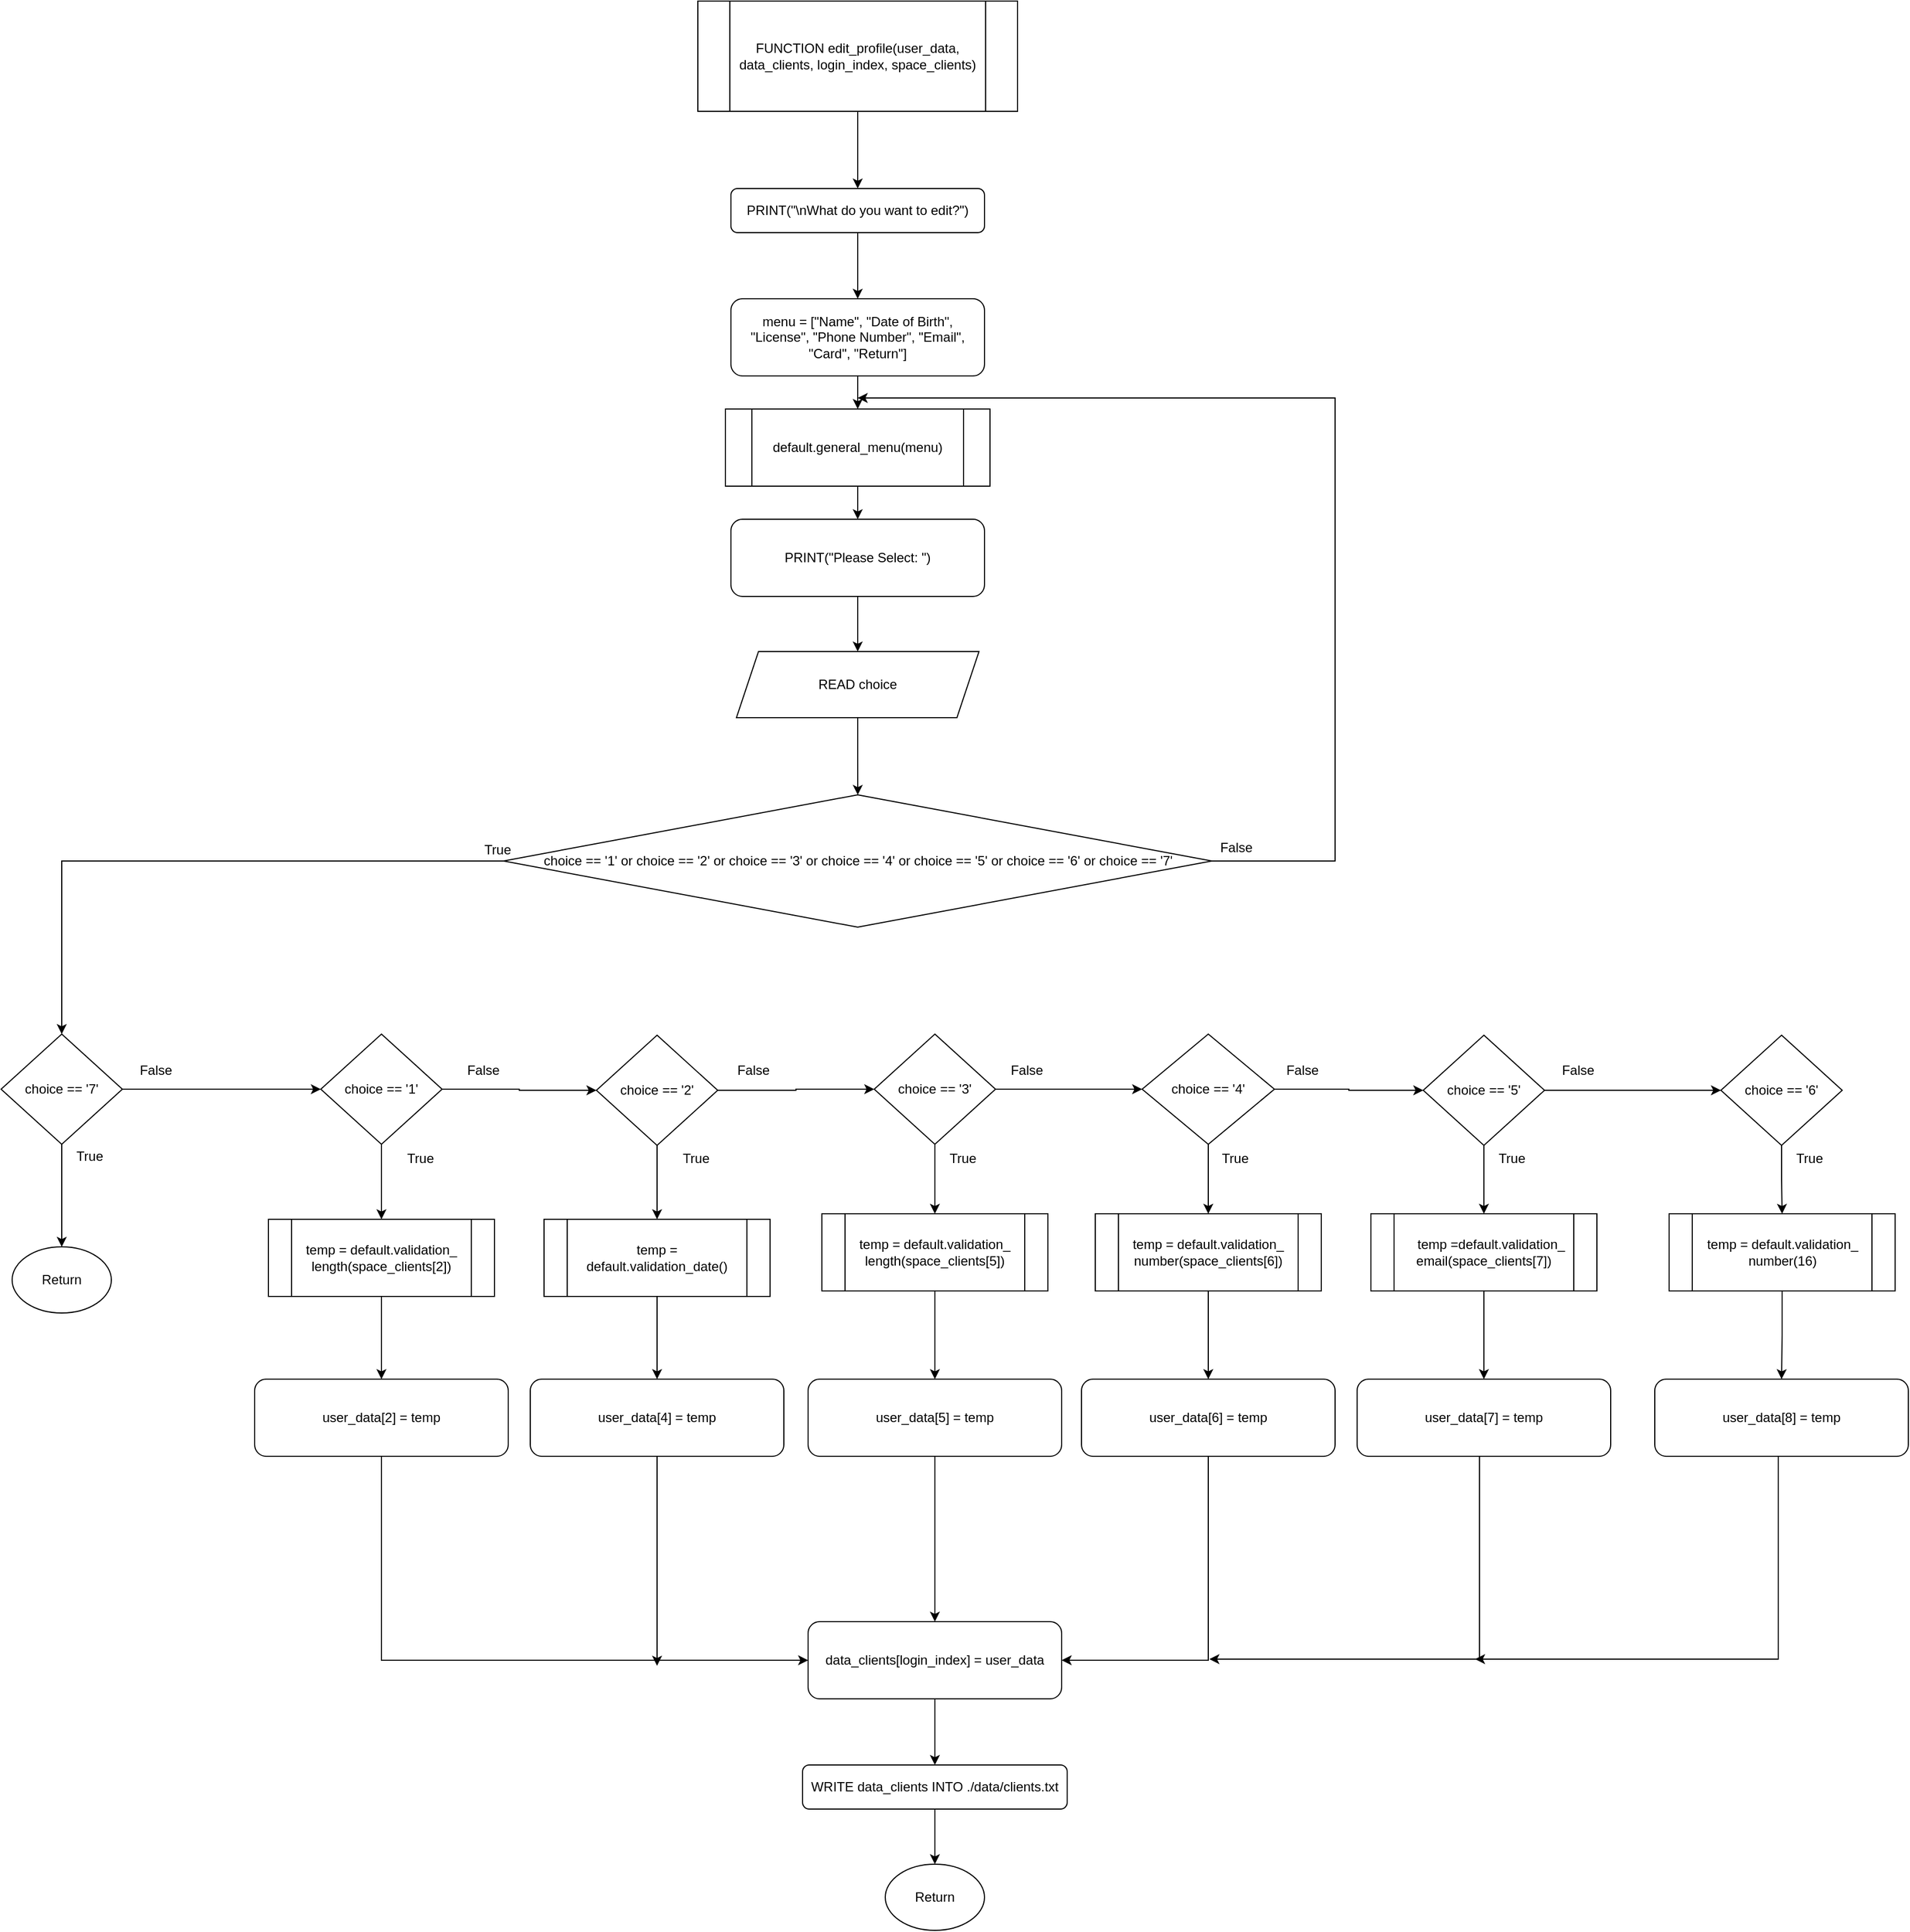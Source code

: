 <mxfile version="14.7.5" type="github">
  <diagram id="TwJyZS0UdDZ317z3oDOd" name="Page-1">
    <mxGraphModel dx="1241" dy="745" grid="1" gridSize="10" guides="1" tooltips="1" connect="1" arrows="1" fold="1" page="1" pageScale="1" pageWidth="3300" pageHeight="4681" math="0" shadow="0">
      <root>
        <mxCell id="0" />
        <mxCell id="1" parent="0" />
        <mxCell id="uh6kLg1DYmgG9Bng2NuF-34" value="" style="edgeStyle=orthogonalEdgeStyle;rounded=0;orthogonalLoop=1;jettySize=auto;html=1;" parent="1" source="uh6kLg1DYmgG9Bng2NuF-2" target="uh6kLg1DYmgG9Bng2NuF-3" edge="1">
          <mxGeometry relative="1" as="geometry" />
        </mxCell>
        <mxCell id="uh6kLg1DYmgG9Bng2NuF-2" value="PRINT(&quot;\nWhat do you want to edit?&quot;)" style="rounded=1;whiteSpace=wrap;html=1;" parent="1" vertex="1">
          <mxGeometry x="752" y="260" width="230" height="40" as="geometry" />
        </mxCell>
        <mxCell id="XQiUN0Tv-dYHFXYdUXso-23" value="" style="edgeStyle=orthogonalEdgeStyle;rounded=0;orthogonalLoop=1;jettySize=auto;html=1;endFill=1;" edge="1" parent="1" source="uh6kLg1DYmgG9Bng2NuF-3" target="XQiUN0Tv-dYHFXYdUXso-22">
          <mxGeometry relative="1" as="geometry" />
        </mxCell>
        <mxCell id="uh6kLg1DYmgG9Bng2NuF-3" value="menu = [&quot;Name&quot;, &quot;Date of Birth&quot;, &quot;License&quot;, &quot;Phone Number&quot;, &quot;Email&quot;, &quot;Card&quot;, &quot;Return&quot;]" style="rounded=1;whiteSpace=wrap;html=1;" parent="1" vertex="1">
          <mxGeometry x="752" y="360" width="230" height="70" as="geometry" />
        </mxCell>
        <mxCell id="uh6kLg1DYmgG9Bng2NuF-41" style="edgeStyle=orthogonalEdgeStyle;rounded=0;orthogonalLoop=1;jettySize=auto;html=1;exitX=0;exitY=0.5;exitDx=0;exitDy=0;entryX=0.5;entryY=0;entryDx=0;entryDy=0;" parent="1" source="uh6kLg1DYmgG9Bng2NuF-5" target="uh6kLg1DYmgG9Bng2NuF-12" edge="1">
          <mxGeometry relative="1" as="geometry" />
        </mxCell>
        <mxCell id="uh6kLg1DYmgG9Bng2NuF-65" style="edgeStyle=orthogonalEdgeStyle;rounded=0;orthogonalLoop=1;jettySize=auto;html=1;" parent="1" source="uh6kLg1DYmgG9Bng2NuF-5" edge="1">
          <mxGeometry relative="1" as="geometry">
            <Array as="points">
              <mxPoint x="1300" y="870" />
              <mxPoint x="1300" y="450" />
            </Array>
            <mxPoint x="867" y="450" as="targetPoint" />
          </mxGeometry>
        </mxCell>
        <mxCell id="uh6kLg1DYmgG9Bng2NuF-5" value="choice == &#39;1&#39; or choice == &#39;2&#39; or choice == &#39;3&#39; or choice == &#39;4&#39; or choice == &#39;5&#39; or choice == &#39;6&#39; or choice == &#39;7&#39;" style="rhombus;whiteSpace=wrap;html=1;" parent="1" vertex="1">
          <mxGeometry x="545.75" y="810" width="642.5" height="120" as="geometry" />
        </mxCell>
        <mxCell id="uh6kLg1DYmgG9Bng2NuF-43" value="" style="edgeStyle=orthogonalEdgeStyle;rounded=0;orthogonalLoop=1;jettySize=auto;html=1;" parent="1" source="uh6kLg1DYmgG9Bng2NuF-6" target="uh6kLg1DYmgG9Bng2NuF-7" edge="1">
          <mxGeometry relative="1" as="geometry" />
        </mxCell>
        <mxCell id="XQiUN0Tv-dYHFXYdUXso-20" value="" style="edgeStyle=orthogonalEdgeStyle;rounded=0;orthogonalLoop=1;jettySize=auto;html=1;endFill=1;" edge="1" parent="1" source="uh6kLg1DYmgG9Bng2NuF-6" target="XQiUN0Tv-dYHFXYdUXso-3">
          <mxGeometry relative="1" as="geometry" />
        </mxCell>
        <mxCell id="uh6kLg1DYmgG9Bng2NuF-6" value="choice == &#39;1&#39;" style="rhombus;whiteSpace=wrap;html=1;" parent="1" vertex="1">
          <mxGeometry x="380" y="1027" width="110" height="100" as="geometry" />
        </mxCell>
        <mxCell id="uh6kLg1DYmgG9Bng2NuF-44" value="" style="edgeStyle=orthogonalEdgeStyle;rounded=0;orthogonalLoop=1;jettySize=auto;html=1;" parent="1" source="uh6kLg1DYmgG9Bng2NuF-7" target="uh6kLg1DYmgG9Bng2NuF-8" edge="1">
          <mxGeometry relative="1" as="geometry" />
        </mxCell>
        <mxCell id="XQiUN0Tv-dYHFXYdUXso-18" value="" style="edgeStyle=orthogonalEdgeStyle;rounded=0;orthogonalLoop=1;jettySize=auto;html=1;endFill=1;" edge="1" parent="1" source="uh6kLg1DYmgG9Bng2NuF-7" target="XQiUN0Tv-dYHFXYdUXso-5">
          <mxGeometry relative="1" as="geometry" />
        </mxCell>
        <mxCell id="uh6kLg1DYmgG9Bng2NuF-7" value="choice == &#39;2&#39;" style="rhombus;whiteSpace=wrap;html=1;" parent="1" vertex="1">
          <mxGeometry x="630" y="1028" width="110" height="100" as="geometry" />
        </mxCell>
        <mxCell id="uh6kLg1DYmgG9Bng2NuF-45" value="" style="edgeStyle=orthogonalEdgeStyle;rounded=0;orthogonalLoop=1;jettySize=auto;html=1;" parent="1" source="uh6kLg1DYmgG9Bng2NuF-8" target="uh6kLg1DYmgG9Bng2NuF-9" edge="1">
          <mxGeometry relative="1" as="geometry" />
        </mxCell>
        <mxCell id="XQiUN0Tv-dYHFXYdUXso-16" value="" style="edgeStyle=orthogonalEdgeStyle;rounded=0;orthogonalLoop=1;jettySize=auto;html=1;endFill=1;" edge="1" parent="1" source="uh6kLg1DYmgG9Bng2NuF-8" target="XQiUN0Tv-dYHFXYdUXso-6">
          <mxGeometry relative="1" as="geometry" />
        </mxCell>
        <mxCell id="uh6kLg1DYmgG9Bng2NuF-8" value="choice == &#39;3&#39;" style="rhombus;whiteSpace=wrap;html=1;" parent="1" vertex="1">
          <mxGeometry x="882" y="1027" width="110" height="100" as="geometry" />
        </mxCell>
        <mxCell id="uh6kLg1DYmgG9Bng2NuF-46" style="edgeStyle=orthogonalEdgeStyle;rounded=0;orthogonalLoop=1;jettySize=auto;html=1;entryX=0;entryY=0.5;entryDx=0;entryDy=0;" parent="1" source="uh6kLg1DYmgG9Bng2NuF-9" target="uh6kLg1DYmgG9Bng2NuF-10" edge="1">
          <mxGeometry relative="1" as="geometry" />
        </mxCell>
        <mxCell id="XQiUN0Tv-dYHFXYdUXso-14" value="" style="edgeStyle=orthogonalEdgeStyle;rounded=0;orthogonalLoop=1;jettySize=auto;html=1;endFill=1;" edge="1" parent="1" source="uh6kLg1DYmgG9Bng2NuF-9" target="XQiUN0Tv-dYHFXYdUXso-7">
          <mxGeometry relative="1" as="geometry" />
        </mxCell>
        <mxCell id="uh6kLg1DYmgG9Bng2NuF-9" value="choice == &#39;4&#39;" style="rhombus;whiteSpace=wrap;html=1;" parent="1" vertex="1">
          <mxGeometry x="1125" y="1027" width="120" height="100" as="geometry" />
        </mxCell>
        <mxCell id="uh6kLg1DYmgG9Bng2NuF-47" style="edgeStyle=orthogonalEdgeStyle;rounded=0;orthogonalLoop=1;jettySize=auto;html=1;entryX=0;entryY=0.5;entryDx=0;entryDy=0;" parent="1" source="uh6kLg1DYmgG9Bng2NuF-10" target="uh6kLg1DYmgG9Bng2NuF-11" edge="1">
          <mxGeometry relative="1" as="geometry" />
        </mxCell>
        <mxCell id="XQiUN0Tv-dYHFXYdUXso-11" value="" style="edgeStyle=orthogonalEdgeStyle;rounded=0;orthogonalLoop=1;jettySize=auto;html=1;endFill=1;" edge="1" parent="1" source="uh6kLg1DYmgG9Bng2NuF-10" target="XQiUN0Tv-dYHFXYdUXso-8">
          <mxGeometry relative="1" as="geometry" />
        </mxCell>
        <mxCell id="uh6kLg1DYmgG9Bng2NuF-10" value="choice == &#39;5&#39;" style="rhombus;whiteSpace=wrap;html=1;" parent="1" vertex="1">
          <mxGeometry x="1380" y="1028" width="110" height="100" as="geometry" />
        </mxCell>
        <mxCell id="XQiUN0Tv-dYHFXYdUXso-10" value="" style="edgeStyle=orthogonalEdgeStyle;rounded=0;orthogonalLoop=1;jettySize=auto;html=1;endFill=1;" edge="1" parent="1" source="uh6kLg1DYmgG9Bng2NuF-11" target="XQiUN0Tv-dYHFXYdUXso-9">
          <mxGeometry relative="1" as="geometry" />
        </mxCell>
        <mxCell id="uh6kLg1DYmgG9Bng2NuF-11" value="choice == &#39;6&#39;" style="rhombus;whiteSpace=wrap;html=1;" parent="1" vertex="1">
          <mxGeometry x="1650" y="1028" width="110" height="100" as="geometry" />
        </mxCell>
        <mxCell id="uh6kLg1DYmgG9Bng2NuF-40" value="" style="edgeStyle=orthogonalEdgeStyle;rounded=0;orthogonalLoop=1;jettySize=auto;html=1;" parent="1" source="uh6kLg1DYmgG9Bng2NuF-12" target="uh6kLg1DYmgG9Bng2NuF-13" edge="1">
          <mxGeometry relative="1" as="geometry" />
        </mxCell>
        <mxCell id="uh6kLg1DYmgG9Bng2NuF-42" style="edgeStyle=orthogonalEdgeStyle;rounded=0;orthogonalLoop=1;jettySize=auto;html=1;exitX=1;exitY=0.5;exitDx=0;exitDy=0;entryX=0;entryY=0.5;entryDx=0;entryDy=0;" parent="1" source="uh6kLg1DYmgG9Bng2NuF-12" target="uh6kLg1DYmgG9Bng2NuF-6" edge="1">
          <mxGeometry relative="1" as="geometry" />
        </mxCell>
        <mxCell id="uh6kLg1DYmgG9Bng2NuF-12" value="choice == &#39;7&#39;" style="rhombus;whiteSpace=wrap;html=1;" parent="1" vertex="1">
          <mxGeometry x="90" y="1027" width="110" height="100" as="geometry" />
        </mxCell>
        <mxCell id="uh6kLg1DYmgG9Bng2NuF-13" value="Return" style="ellipse;whiteSpace=wrap;html=1;" parent="1" vertex="1">
          <mxGeometry x="100" y="1220" width="90" height="60" as="geometry" />
        </mxCell>
        <mxCell id="uh6kLg1DYmgG9Bng2NuF-81" style="edgeStyle=orthogonalEdgeStyle;rounded=0;orthogonalLoop=1;jettySize=auto;html=1;entryX=0;entryY=0.5;entryDx=0;entryDy=0;" parent="1" source="uh6kLg1DYmgG9Bng2NuF-20" target="uh6kLg1DYmgG9Bng2NuF-79" edge="1">
          <mxGeometry relative="1" as="geometry">
            <Array as="points">
              <mxPoint x="435" y="1595" />
            </Array>
          </mxGeometry>
        </mxCell>
        <mxCell id="uh6kLg1DYmgG9Bng2NuF-20" value="user_data[2] = temp" style="rounded=1;whiteSpace=wrap;html=1;" parent="1" vertex="1">
          <mxGeometry x="320" y="1340" width="230" height="70" as="geometry" />
        </mxCell>
        <mxCell id="uh6kLg1DYmgG9Bng2NuF-82" style="edgeStyle=orthogonalEdgeStyle;rounded=0;orthogonalLoop=1;jettySize=auto;html=1;" parent="1" source="uh6kLg1DYmgG9Bng2NuF-21" edge="1">
          <mxGeometry relative="1" as="geometry">
            <mxPoint x="685" y="1600" as="targetPoint" />
          </mxGeometry>
        </mxCell>
        <mxCell id="uh6kLg1DYmgG9Bng2NuF-21" value="user_data[4] = temp" style="rounded=1;whiteSpace=wrap;html=1;" parent="1" vertex="1">
          <mxGeometry x="570" y="1340" width="230" height="70" as="geometry" />
        </mxCell>
        <mxCell id="uh6kLg1DYmgG9Bng2NuF-83" style="edgeStyle=orthogonalEdgeStyle;rounded=0;orthogonalLoop=1;jettySize=auto;html=1;entryX=0.5;entryY=0;entryDx=0;entryDy=0;" parent="1" source="uh6kLg1DYmgG9Bng2NuF-22" target="uh6kLg1DYmgG9Bng2NuF-79" edge="1">
          <mxGeometry relative="1" as="geometry" />
        </mxCell>
        <mxCell id="uh6kLg1DYmgG9Bng2NuF-22" value="user_data[5] = temp" style="rounded=1;whiteSpace=wrap;html=1;" parent="1" vertex="1">
          <mxGeometry x="822" y="1340" width="230" height="70" as="geometry" />
        </mxCell>
        <mxCell id="uh6kLg1DYmgG9Bng2NuF-86" style="edgeStyle=orthogonalEdgeStyle;rounded=0;orthogonalLoop=1;jettySize=auto;html=1;entryX=1;entryY=0.5;entryDx=0;entryDy=0;" parent="1" source="uh6kLg1DYmgG9Bng2NuF-23" target="uh6kLg1DYmgG9Bng2NuF-79" edge="1">
          <mxGeometry relative="1" as="geometry">
            <Array as="points">
              <mxPoint x="1185" y="1595" />
            </Array>
          </mxGeometry>
        </mxCell>
        <mxCell id="uh6kLg1DYmgG9Bng2NuF-23" value="user_data[6] = temp" style="rounded=1;whiteSpace=wrap;html=1;" parent="1" vertex="1">
          <mxGeometry x="1070" y="1340" width="230" height="70" as="geometry" />
        </mxCell>
        <mxCell id="uh6kLg1DYmgG9Bng2NuF-87" style="edgeStyle=orthogonalEdgeStyle;rounded=0;orthogonalLoop=1;jettySize=auto;html=1;" parent="1" edge="1">
          <mxGeometry relative="1" as="geometry">
            <mxPoint x="1186.0" y="1594" as="targetPoint" />
            <mxPoint x="1431.0" y="1404" as="sourcePoint" />
            <Array as="points">
              <mxPoint x="1431" y="1594" />
            </Array>
          </mxGeometry>
        </mxCell>
        <mxCell id="uh6kLg1DYmgG9Bng2NuF-24" value="user_data[7] = temp" style="rounded=1;whiteSpace=wrap;html=1;" parent="1" vertex="1">
          <mxGeometry x="1320" y="1340" width="230" height="70" as="geometry" />
        </mxCell>
        <mxCell id="uh6kLg1DYmgG9Bng2NuF-88" style="edgeStyle=orthogonalEdgeStyle;rounded=0;orthogonalLoop=1;jettySize=auto;html=1;" parent="1" edge="1">
          <mxGeometry relative="1" as="geometry">
            <mxPoint x="1427.0" y="1594" as="targetPoint" />
            <mxPoint x="1702.0" y="1404" as="sourcePoint" />
            <Array as="points">
              <mxPoint x="1702" y="1594" />
            </Array>
          </mxGeometry>
        </mxCell>
        <mxCell id="uh6kLg1DYmgG9Bng2NuF-25" value="user_data[8] = temp" style="rounded=1;whiteSpace=wrap;html=1;" parent="1" vertex="1">
          <mxGeometry x="1590" y="1340" width="230" height="70" as="geometry" />
        </mxCell>
        <mxCell id="uh6kLg1DYmgG9Bng2NuF-37" value="" style="edgeStyle=orthogonalEdgeStyle;rounded=0;orthogonalLoop=1;jettySize=auto;html=1;" parent="1" source="uh6kLg1DYmgG9Bng2NuF-26" target="uh6kLg1DYmgG9Bng2NuF-29" edge="1">
          <mxGeometry relative="1" as="geometry" />
        </mxCell>
        <mxCell id="uh6kLg1DYmgG9Bng2NuF-26" value="PRINT(&quot;Please Select: &quot;)" style="rounded=1;whiteSpace=wrap;html=1;" parent="1" vertex="1">
          <mxGeometry x="752" y="560" width="230" height="70" as="geometry" />
        </mxCell>
        <mxCell id="uh6kLg1DYmgG9Bng2NuF-28" style="edgeStyle=orthogonalEdgeStyle;rounded=0;orthogonalLoop=1;jettySize=auto;html=1;exitX=0.5;exitY=1;exitDx=0;exitDy=0;" parent="1" source="uh6kLg1DYmgG9Bng2NuF-3" target="uh6kLg1DYmgG9Bng2NuF-3" edge="1">
          <mxGeometry relative="1" as="geometry" />
        </mxCell>
        <mxCell id="uh6kLg1DYmgG9Bng2NuF-38" value="" style="edgeStyle=orthogonalEdgeStyle;rounded=0;orthogonalLoop=1;jettySize=auto;html=1;" parent="1" source="uh6kLg1DYmgG9Bng2NuF-29" target="uh6kLg1DYmgG9Bng2NuF-5" edge="1">
          <mxGeometry relative="1" as="geometry" />
        </mxCell>
        <mxCell id="uh6kLg1DYmgG9Bng2NuF-29" value="READ choice" style="shape=parallelogram;perimeter=parallelogramPerimeter;whiteSpace=wrap;html=1;fixedSize=1;" parent="1" vertex="1">
          <mxGeometry x="757" y="680" width="220" height="60" as="geometry" />
        </mxCell>
        <mxCell id="uh6kLg1DYmgG9Bng2NuF-62" value="True" style="text;html=1;align=center;verticalAlign=middle;resizable=0;points=[];autosize=1;strokeColor=none;" parent="1" vertex="1">
          <mxGeometry x="150" y="1128" width="40" height="20" as="geometry" />
        </mxCell>
        <mxCell id="uh6kLg1DYmgG9Bng2NuF-63" value="False" style="text;html=1;align=center;verticalAlign=middle;resizable=0;points=[];autosize=1;strokeColor=none;" parent="1" vertex="1">
          <mxGeometry x="210" y="1050" width="40" height="20" as="geometry" />
        </mxCell>
        <mxCell id="uh6kLg1DYmgG9Bng2NuF-64" value="True" style="text;html=1;align=center;verticalAlign=middle;resizable=0;points=[];autosize=1;strokeColor=none;" parent="1" vertex="1">
          <mxGeometry x="520" y="850" width="40" height="20" as="geometry" />
        </mxCell>
        <mxCell id="uh6kLg1DYmgG9Bng2NuF-66" value="False" style="text;html=1;align=center;verticalAlign=middle;resizable=0;points=[];autosize=1;strokeColor=none;" parent="1" vertex="1">
          <mxGeometry x="1190" y="848" width="40" height="20" as="geometry" />
        </mxCell>
        <mxCell id="uh6kLg1DYmgG9Bng2NuF-67" value="True" style="text;html=1;align=center;verticalAlign=middle;resizable=0;points=[];autosize=1;strokeColor=none;" parent="1" vertex="1">
          <mxGeometry x="450" y="1130" width="40" height="20" as="geometry" />
        </mxCell>
        <mxCell id="uh6kLg1DYmgG9Bng2NuF-68" value="True" style="text;html=1;align=center;verticalAlign=middle;resizable=0;points=[];autosize=1;strokeColor=none;" parent="1" vertex="1">
          <mxGeometry x="700" y="1130" width="40" height="20" as="geometry" />
        </mxCell>
        <mxCell id="uh6kLg1DYmgG9Bng2NuF-69" value="True" style="text;html=1;align=center;verticalAlign=middle;resizable=0;points=[];autosize=1;strokeColor=none;" parent="1" vertex="1">
          <mxGeometry x="942" y="1130" width="40" height="20" as="geometry" />
        </mxCell>
        <mxCell id="uh6kLg1DYmgG9Bng2NuF-70" value="True" style="text;html=1;align=center;verticalAlign=middle;resizable=0;points=[];autosize=1;strokeColor=none;" parent="1" vertex="1">
          <mxGeometry x="1189.25" y="1130" width="40" height="20" as="geometry" />
        </mxCell>
        <mxCell id="uh6kLg1DYmgG9Bng2NuF-71" value="True" style="text;html=1;align=center;verticalAlign=middle;resizable=0;points=[];autosize=1;strokeColor=none;" parent="1" vertex="1">
          <mxGeometry x="1440" y="1130" width="40" height="20" as="geometry" />
        </mxCell>
        <mxCell id="uh6kLg1DYmgG9Bng2NuF-72" value="True" style="text;html=1;align=center;verticalAlign=middle;resizable=0;points=[];autosize=1;strokeColor=none;" parent="1" vertex="1">
          <mxGeometry x="1710" y="1130" width="40" height="20" as="geometry" />
        </mxCell>
        <mxCell id="uh6kLg1DYmgG9Bng2NuF-73" value="False" style="text;html=1;align=center;verticalAlign=middle;resizable=0;points=[];autosize=1;strokeColor=none;" parent="1" vertex="1">
          <mxGeometry x="506.75" y="1050" width="40" height="20" as="geometry" />
        </mxCell>
        <mxCell id="uh6kLg1DYmgG9Bng2NuF-74" value="False" style="text;html=1;align=center;verticalAlign=middle;resizable=0;points=[];autosize=1;strokeColor=none;" parent="1" vertex="1">
          <mxGeometry x="752" y="1050" width="40" height="20" as="geometry" />
        </mxCell>
        <mxCell id="uh6kLg1DYmgG9Bng2NuF-75" value="False" style="text;html=1;align=center;verticalAlign=middle;resizable=0;points=[];autosize=1;strokeColor=none;" parent="1" vertex="1">
          <mxGeometry x="1000" y="1050" width="40" height="20" as="geometry" />
        </mxCell>
        <mxCell id="uh6kLg1DYmgG9Bng2NuF-77" value="False" style="text;html=1;align=center;verticalAlign=middle;resizable=0;points=[];autosize=1;strokeColor=none;" parent="1" vertex="1">
          <mxGeometry x="1250" y="1050" width="40" height="20" as="geometry" />
        </mxCell>
        <mxCell id="uh6kLg1DYmgG9Bng2NuF-78" value="False" style="text;html=1;align=center;verticalAlign=middle;resizable=0;points=[];autosize=1;strokeColor=none;" parent="1" vertex="1">
          <mxGeometry x="1500" y="1050" width="40" height="20" as="geometry" />
        </mxCell>
        <mxCell id="uh6kLg1DYmgG9Bng2NuF-89" value="" style="edgeStyle=orthogonalEdgeStyle;rounded=0;orthogonalLoop=1;jettySize=auto;html=1;" parent="1" source="uh6kLg1DYmgG9Bng2NuF-79" target="uh6kLg1DYmgG9Bng2NuF-80" edge="1">
          <mxGeometry relative="1" as="geometry" />
        </mxCell>
        <mxCell id="uh6kLg1DYmgG9Bng2NuF-79" value="data_clients[login_index] = user_data" style="rounded=1;whiteSpace=wrap;html=1;" parent="1" vertex="1">
          <mxGeometry x="822" y="1560" width="230" height="70" as="geometry" />
        </mxCell>
        <mxCell id="uh6kLg1DYmgG9Bng2NuF-91" value="" style="edgeStyle=orthogonalEdgeStyle;rounded=0;orthogonalLoop=1;jettySize=auto;html=1;" parent="1" source="uh6kLg1DYmgG9Bng2NuF-80" target="uh6kLg1DYmgG9Bng2NuF-90" edge="1">
          <mxGeometry relative="1" as="geometry" />
        </mxCell>
        <mxCell id="uh6kLg1DYmgG9Bng2NuF-80" value="WRITE data_clients INTO&amp;nbsp;./data/clients.txt" style="rounded=1;whiteSpace=wrap;html=1;" parent="1" vertex="1">
          <mxGeometry x="817" y="1690" width="240" height="40" as="geometry" />
        </mxCell>
        <mxCell id="uh6kLg1DYmgG9Bng2NuF-90" value="Return" style="ellipse;whiteSpace=wrap;html=1;" parent="1" vertex="1">
          <mxGeometry x="892" y="1780" width="90" height="60" as="geometry" />
        </mxCell>
        <mxCell id="XQiUN0Tv-dYHFXYdUXso-2" value="" style="edgeStyle=orthogonalEdgeStyle;rounded=0;orthogonalLoop=1;jettySize=auto;html=1;endFill=1;" edge="1" parent="1" source="XQiUN0Tv-dYHFXYdUXso-1" target="uh6kLg1DYmgG9Bng2NuF-2">
          <mxGeometry relative="1" as="geometry" />
        </mxCell>
        <mxCell id="XQiUN0Tv-dYHFXYdUXso-1" value="FUNCTION edit_profile(user_data, data_clients, login_index, space_clients)" style="shape=process;whiteSpace=wrap;html=1;backgroundOutline=1;" vertex="1" parent="1">
          <mxGeometry x="722" y="90" width="290" height="100" as="geometry" />
        </mxCell>
        <mxCell id="XQiUN0Tv-dYHFXYdUXso-21" value="" style="edgeStyle=orthogonalEdgeStyle;rounded=0;orthogonalLoop=1;jettySize=auto;html=1;endFill=1;" edge="1" parent="1" source="XQiUN0Tv-dYHFXYdUXso-3" target="uh6kLg1DYmgG9Bng2NuF-20">
          <mxGeometry relative="1" as="geometry" />
        </mxCell>
        <mxCell id="XQiUN0Tv-dYHFXYdUXso-3" value="temp = default.validation_ length(space_clients[2])" style="shape=process;whiteSpace=wrap;html=1;backgroundOutline=1;" vertex="1" parent="1">
          <mxGeometry x="332.5" y="1195" width="205" height="70" as="geometry" />
        </mxCell>
        <mxCell id="XQiUN0Tv-dYHFXYdUXso-19" value="" style="edgeStyle=orthogonalEdgeStyle;rounded=0;orthogonalLoop=1;jettySize=auto;html=1;endFill=1;" edge="1" parent="1" source="XQiUN0Tv-dYHFXYdUXso-5" target="uh6kLg1DYmgG9Bng2NuF-21">
          <mxGeometry relative="1" as="geometry" />
        </mxCell>
        <mxCell id="XQiUN0Tv-dYHFXYdUXso-5" value="temp = default.validation_date()" style="shape=process;whiteSpace=wrap;html=1;backgroundOutline=1;" vertex="1" parent="1">
          <mxGeometry x="582.5" y="1195" width="205" height="70" as="geometry" />
        </mxCell>
        <mxCell id="XQiUN0Tv-dYHFXYdUXso-17" value="" style="edgeStyle=orthogonalEdgeStyle;rounded=0;orthogonalLoop=1;jettySize=auto;html=1;endFill=1;" edge="1" parent="1" source="XQiUN0Tv-dYHFXYdUXso-6" target="uh6kLg1DYmgG9Bng2NuF-22">
          <mxGeometry relative="1" as="geometry" />
        </mxCell>
        <mxCell id="XQiUN0Tv-dYHFXYdUXso-6" value="temp = default.validation_ length(space_clients[5])" style="shape=process;whiteSpace=wrap;html=1;backgroundOutline=1;" vertex="1" parent="1">
          <mxGeometry x="834.5" y="1190" width="205" height="70" as="geometry" />
        </mxCell>
        <mxCell id="XQiUN0Tv-dYHFXYdUXso-15" value="" style="edgeStyle=orthogonalEdgeStyle;rounded=0;orthogonalLoop=1;jettySize=auto;html=1;endFill=1;" edge="1" parent="1" source="XQiUN0Tv-dYHFXYdUXso-7" target="uh6kLg1DYmgG9Bng2NuF-23">
          <mxGeometry relative="1" as="geometry" />
        </mxCell>
        <mxCell id="XQiUN0Tv-dYHFXYdUXso-7" value="temp = default.validation_ number(space_clients[6])" style="shape=process;whiteSpace=wrap;html=1;backgroundOutline=1;" vertex="1" parent="1">
          <mxGeometry x="1082.5" y="1190" width="205" height="70" as="geometry" />
        </mxCell>
        <mxCell id="XQiUN0Tv-dYHFXYdUXso-12" value="" style="edgeStyle=orthogonalEdgeStyle;rounded=0;orthogonalLoop=1;jettySize=auto;html=1;endFill=1;" edge="1" parent="1" source="XQiUN0Tv-dYHFXYdUXso-8" target="uh6kLg1DYmgG9Bng2NuF-24">
          <mxGeometry relative="1" as="geometry" />
        </mxCell>
        <mxCell id="XQiUN0Tv-dYHFXYdUXso-8" value="&lt;div&gt;&amp;nbsp; &amp;nbsp; temp =default.validation_ email(space_clients[7])&lt;/div&gt;" style="shape=process;whiteSpace=wrap;html=1;backgroundOutline=1;" vertex="1" parent="1">
          <mxGeometry x="1332.5" y="1190" width="205" height="70" as="geometry" />
        </mxCell>
        <mxCell id="XQiUN0Tv-dYHFXYdUXso-13" value="" style="edgeStyle=orthogonalEdgeStyle;rounded=0;orthogonalLoop=1;jettySize=auto;html=1;endFill=1;" edge="1" parent="1" source="XQiUN0Tv-dYHFXYdUXso-9" target="uh6kLg1DYmgG9Bng2NuF-25">
          <mxGeometry relative="1" as="geometry" />
        </mxCell>
        <mxCell id="XQiUN0Tv-dYHFXYdUXso-9" value="temp = default.validation_ number(16)" style="shape=process;whiteSpace=wrap;html=1;backgroundOutline=1;" vertex="1" parent="1">
          <mxGeometry x="1603" y="1190" width="205" height="70" as="geometry" />
        </mxCell>
        <mxCell id="XQiUN0Tv-dYHFXYdUXso-24" value="" style="edgeStyle=orthogonalEdgeStyle;rounded=0;orthogonalLoop=1;jettySize=auto;html=1;endFill=1;" edge="1" parent="1" source="XQiUN0Tv-dYHFXYdUXso-22" target="uh6kLg1DYmgG9Bng2NuF-26">
          <mxGeometry relative="1" as="geometry" />
        </mxCell>
        <mxCell id="XQiUN0Tv-dYHFXYdUXso-22" value="default.general_menu(menu)" style="shape=process;whiteSpace=wrap;html=1;backgroundOutline=1;" vertex="1" parent="1">
          <mxGeometry x="747" y="460" width="240" height="70" as="geometry" />
        </mxCell>
      </root>
    </mxGraphModel>
  </diagram>
</mxfile>
